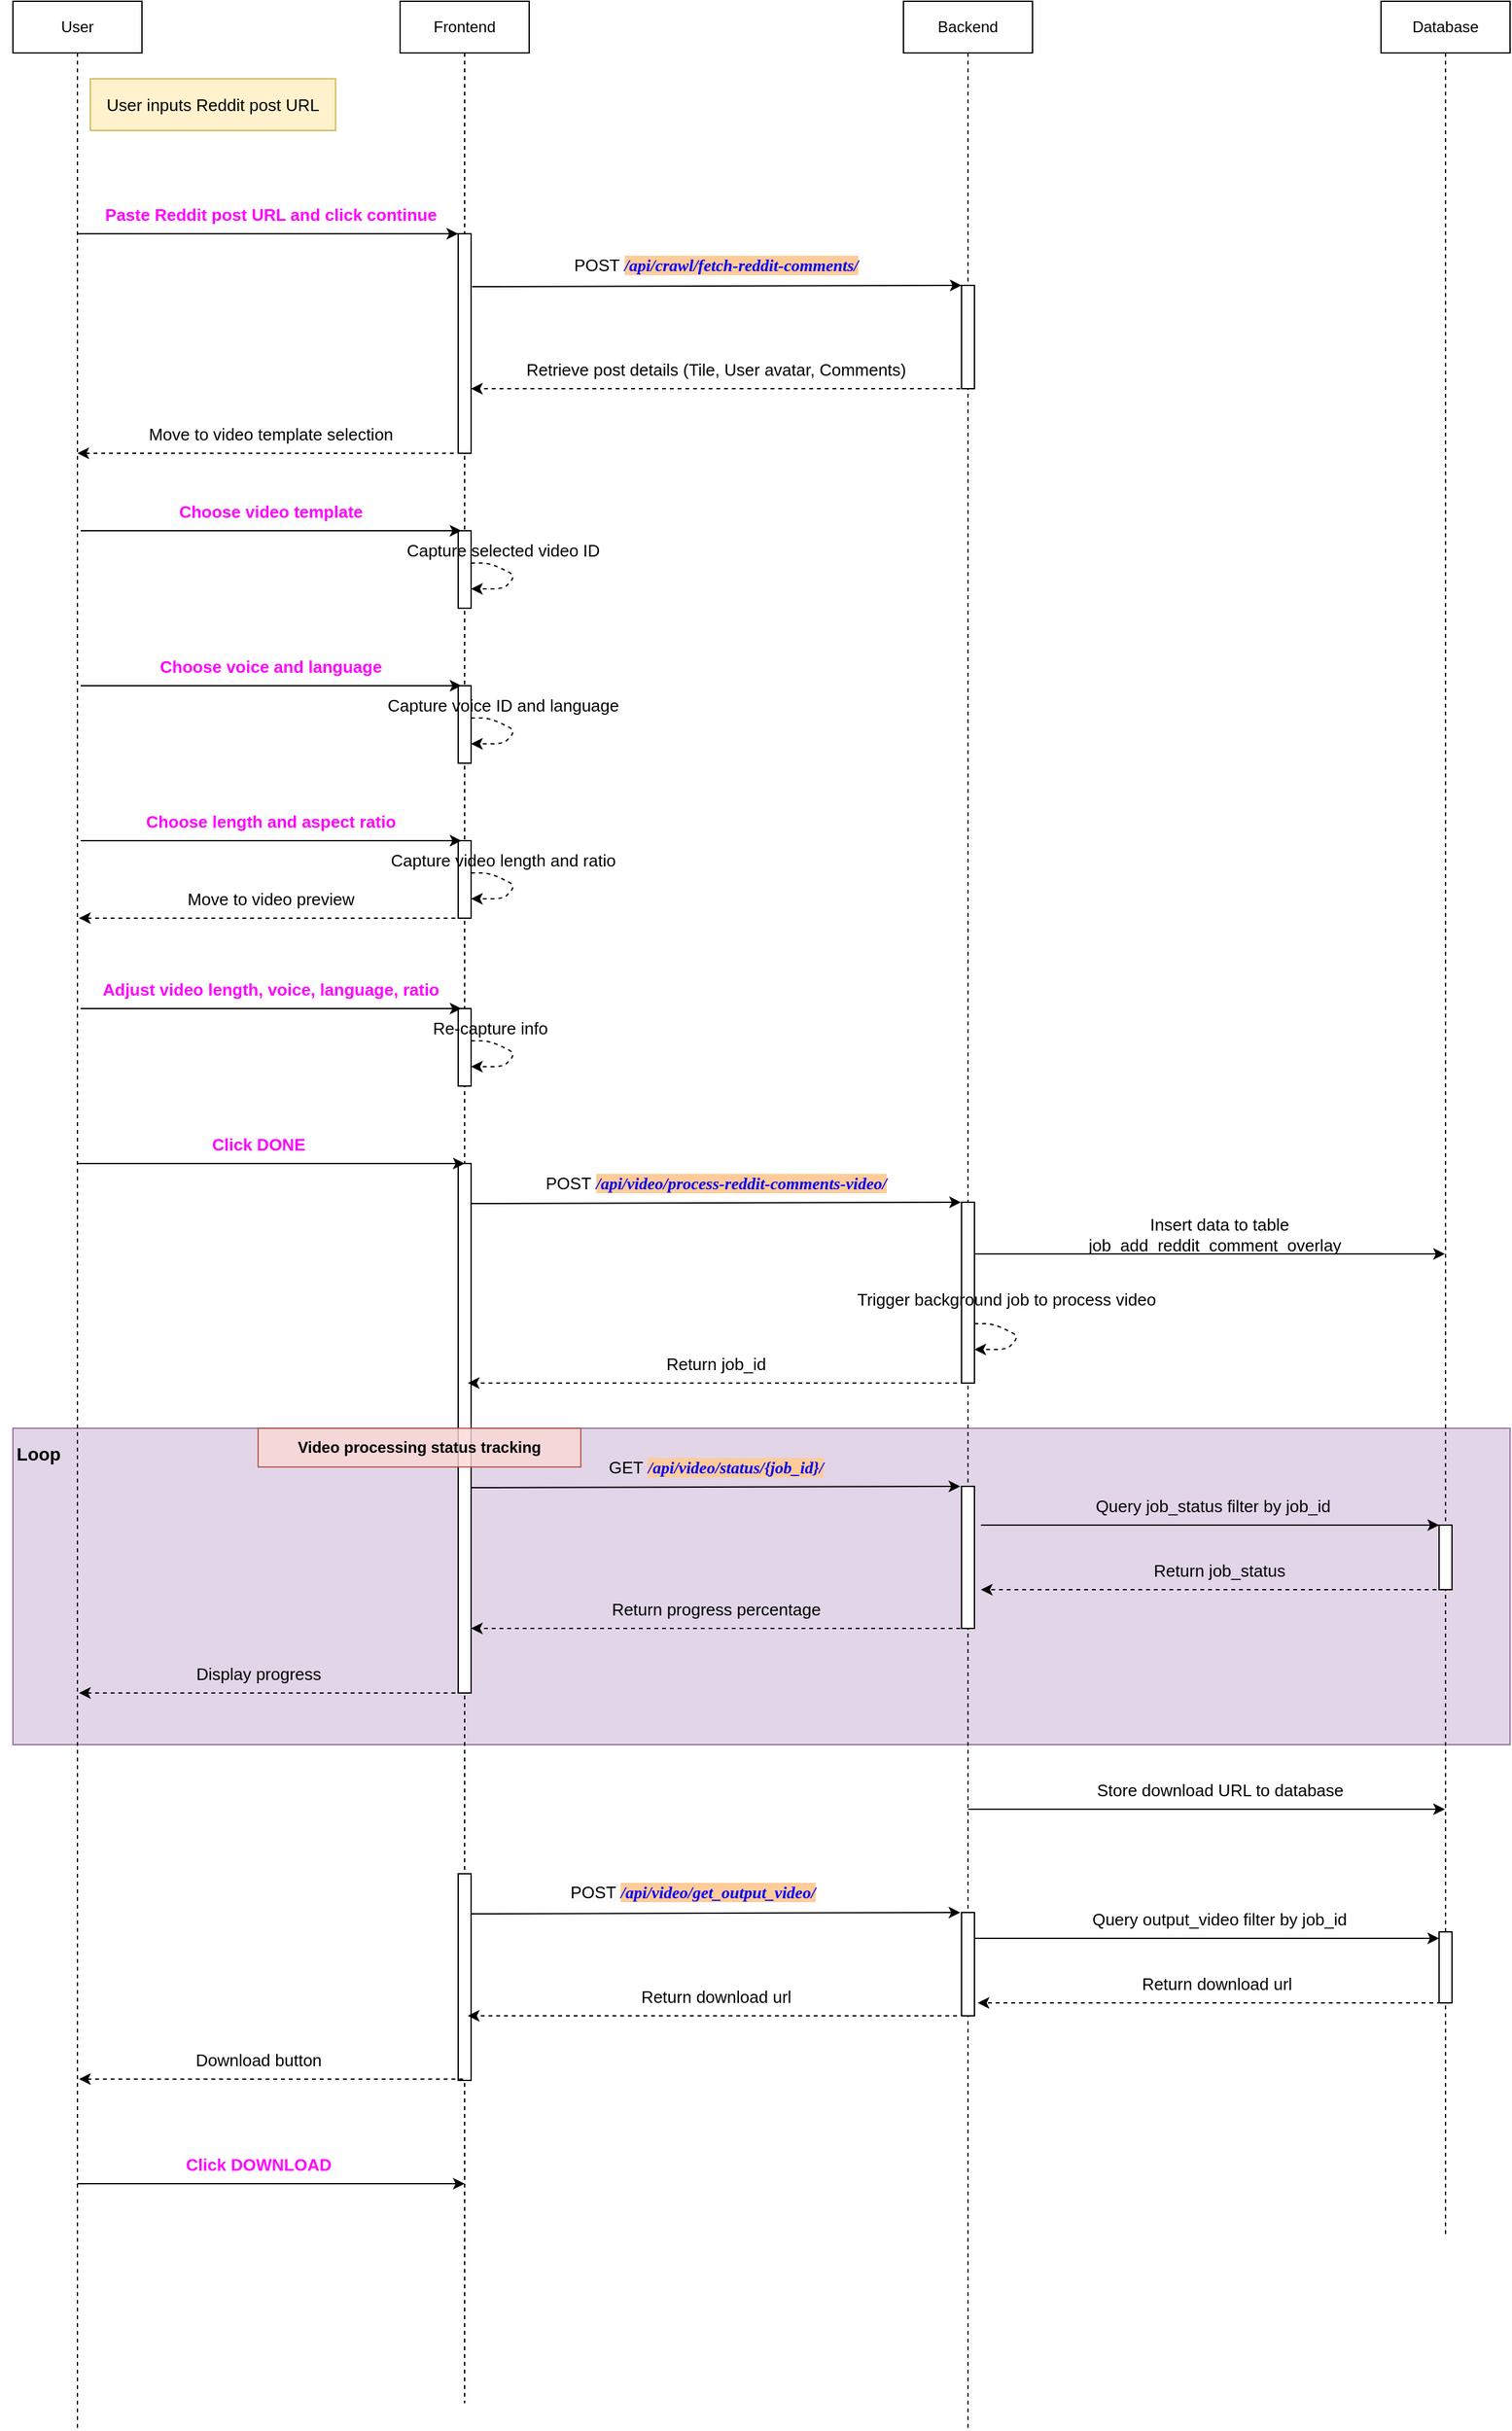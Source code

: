 <mxfile version="22.1.22" type="embed">
  <diagram name="Page-1" id="2YBvvXClWsGukQMizWep">
    <mxGraphModel dx="2202" dy="752" grid="1" gridSize="10" guides="1" tooltips="1" connect="1" arrows="1" fold="1" page="1" pageScale="1" pageWidth="850" pageHeight="1100" math="0" shadow="0">
      <root>
        <mxCell id="0" />
        <mxCell id="1" parent="0" />
        <mxCell id="Lk89NqeJCPw3DJM_zRsA-82" value="" style="rounded=0;whiteSpace=wrap;html=1;fillColor=#e1d5e7;strokeColor=#9673a6;" parent="1" vertex="1">
          <mxGeometry x="-100" y="1145" width="1160" height="245" as="geometry" />
        </mxCell>
        <mxCell id="Lk89NqeJCPw3DJM_zRsA-50" value="Move to video preview" style="text;html=1;align=center;verticalAlign=middle;whiteSpace=wrap;rounded=0;fontSize=13;" parent="1" vertex="1">
          <mxGeometry x="-20" y="720" width="240" height="30" as="geometry" />
        </mxCell>
        <mxCell id="Lk89NqeJCPw3DJM_zRsA-79" value="Return progress percentage" style="text;html=1;align=center;verticalAlign=middle;whiteSpace=wrap;rounded=0;fontSize=13;" parent="1" vertex="1">
          <mxGeometry x="210" y="1270" width="470" height="30" as="geometry" />
        </mxCell>
        <mxCell id="Lk89NqeJCPw3DJM_zRsA-70" value="Return job_id" style="text;html=1;align=center;verticalAlign=middle;whiteSpace=wrap;rounded=0;fontSize=13;" parent="1" vertex="1">
          <mxGeometry x="210" y="1080" width="470" height="30" as="geometry" />
        </mxCell>
        <mxCell id="Lk89NqeJCPw3DJM_zRsA-62" value="&lt;font style=&quot;font-size: 13px;&quot;&gt;POST&lt;b&gt; &lt;i&gt;&lt;font style=&quot;background-color: rgb(255, 204, 153); color: rgb(0, 0, 255);&quot; face=&quot;Comic Sans MS&quot;&gt;/api/video/process-reddit-comments-video/&lt;/font&gt;&lt;/i&gt;&lt;/b&gt;&lt;/font&gt;" style="text;html=1;align=center;verticalAlign=middle;whiteSpace=wrap;rounded=0;" parent="1" vertex="1">
          <mxGeometry x="200" y="940" width="490" height="30" as="geometry" />
        </mxCell>
        <mxCell id="Lk89NqeJCPw3DJM_zRsA-12" value="Retrieve post details (Tile, User avatar, Comments)" style="text;html=1;align=center;verticalAlign=middle;whiteSpace=wrap;rounded=0;fontSize=13;" parent="1" vertex="1">
          <mxGeometry x="210" y="310" width="470" height="30" as="geometry" />
        </mxCell>
        <mxCell id="Lk89NqeJCPw3DJM_zRsA-10" value="&lt;font style=&quot;font-size: 13px;&quot;&gt;POST&lt;b&gt; &lt;i&gt;&lt;font style=&quot;background-color: rgb(255, 204, 153); color: rgb(0, 0, 255);&quot; face=&quot;Comic Sans MS&quot;&gt;/api/crawl/fetch-reddit-comments/&lt;/font&gt;&lt;/i&gt;&lt;/b&gt;&lt;/font&gt;" style="text;html=1;align=center;verticalAlign=middle;whiteSpace=wrap;rounded=0;" parent="1" vertex="1">
          <mxGeometry x="200" y="229" width="490" height="30" as="geometry" />
        </mxCell>
        <mxCell id="aM9ryv3xv72pqoxQDRHE-1" value="User" style="shape=umlLifeline;perimeter=lifelinePerimeter;whiteSpace=wrap;html=1;container=0;dropTarget=0;collapsible=0;recursiveResize=0;outlineConnect=0;portConstraint=eastwest;newEdgeStyle={&quot;edgeStyle&quot;:&quot;elbowEdgeStyle&quot;,&quot;elbow&quot;:&quot;vertical&quot;,&quot;curved&quot;:0,&quot;rounded&quot;:0};" parent="1" vertex="1">
          <mxGeometry x="-100" y="40" width="100" height="1880" as="geometry" />
        </mxCell>
        <mxCell id="aM9ryv3xv72pqoxQDRHE-5" value="Frontend" style="shape=umlLifeline;perimeter=lifelinePerimeter;whiteSpace=wrap;html=1;container=0;dropTarget=0;collapsible=0;recursiveResize=0;outlineConnect=0;portConstraint=eastwest;newEdgeStyle={&quot;edgeStyle&quot;:&quot;elbowEdgeStyle&quot;,&quot;elbow&quot;:&quot;vertical&quot;,&quot;curved&quot;:0,&quot;rounded&quot;:0};" parent="1" vertex="1">
          <mxGeometry x="200" y="40" width="100" height="1860" as="geometry" />
        </mxCell>
        <mxCell id="aM9ryv3xv72pqoxQDRHE-6" value="" style="html=1;points=[];perimeter=orthogonalPerimeter;outlineConnect=0;targetShapes=umlLifeline;portConstraint=eastwest;newEdgeStyle={&quot;edgeStyle&quot;:&quot;elbowEdgeStyle&quot;,&quot;elbow&quot;:&quot;vertical&quot;,&quot;curved&quot;:0,&quot;rounded&quot;:0};" parent="aM9ryv3xv72pqoxQDRHE-5" vertex="1">
          <mxGeometry x="45" y="180" width="10" height="170" as="geometry" />
        </mxCell>
        <mxCell id="Lk89NqeJCPw3DJM_zRsA-20" value="" style="html=1;points=[];perimeter=orthogonalPerimeter;outlineConnect=0;targetShapes=umlLifeline;portConstraint=eastwest;newEdgeStyle={&quot;edgeStyle&quot;:&quot;elbowEdgeStyle&quot;,&quot;elbow&quot;:&quot;vertical&quot;,&quot;curved&quot;:0,&quot;rounded&quot;:0};" parent="aM9ryv3xv72pqoxQDRHE-5" vertex="1">
          <mxGeometry x="45" y="410" width="10" height="60" as="geometry" />
        </mxCell>
        <mxCell id="Lk89NqeJCPw3DJM_zRsA-59" value="" style="html=1;points=[];perimeter=orthogonalPerimeter;outlineConnect=0;targetShapes=umlLifeline;portConstraint=eastwest;newEdgeStyle={&quot;edgeStyle&quot;:&quot;elbowEdgeStyle&quot;,&quot;elbow&quot;:&quot;vertical&quot;,&quot;curved&quot;:0,&quot;rounded&quot;:0};" parent="aM9ryv3xv72pqoxQDRHE-5" vertex="1">
          <mxGeometry x="45" y="900" width="10" height="410" as="geometry" />
        </mxCell>
        <mxCell id="Lk89NqeJCPw3DJM_zRsA-91" value="" style="html=1;points=[];perimeter=orthogonalPerimeter;outlineConnect=0;targetShapes=umlLifeline;portConstraint=eastwest;newEdgeStyle={&quot;edgeStyle&quot;:&quot;elbowEdgeStyle&quot;,&quot;elbow&quot;:&quot;vertical&quot;,&quot;curved&quot;:0,&quot;rounded&quot;:0};" parent="aM9ryv3xv72pqoxQDRHE-5" vertex="1">
          <mxGeometry x="45" y="1450" width="10" height="160" as="geometry" />
        </mxCell>
        <mxCell id="Lk89NqeJCPw3DJM_zRsA-2" value="Backend" style="shape=umlLifeline;perimeter=lifelinePerimeter;whiteSpace=wrap;html=1;container=0;dropTarget=0;collapsible=0;recursiveResize=0;outlineConnect=0;portConstraint=eastwest;newEdgeStyle={&quot;edgeStyle&quot;:&quot;elbowEdgeStyle&quot;,&quot;elbow&quot;:&quot;vertical&quot;,&quot;curved&quot;:0,&quot;rounded&quot;:0};" parent="1" vertex="1">
          <mxGeometry x="590" y="40" width="100" height="1880" as="geometry" />
        </mxCell>
        <mxCell id="Lk89NqeJCPw3DJM_zRsA-3" value="" style="html=1;points=[];perimeter=orthogonalPerimeter;outlineConnect=0;targetShapes=umlLifeline;portConstraint=eastwest;newEdgeStyle={&quot;edgeStyle&quot;:&quot;elbowEdgeStyle&quot;,&quot;elbow&quot;:&quot;vertical&quot;,&quot;curved&quot;:0,&quot;rounded&quot;:0};" parent="Lk89NqeJCPw3DJM_zRsA-2" vertex="1">
          <mxGeometry x="45" y="220" width="10" height="80" as="geometry" />
        </mxCell>
        <mxCell id="Lk89NqeJCPw3DJM_zRsA-60" value="" style="html=1;points=[];perimeter=orthogonalPerimeter;outlineConnect=0;targetShapes=umlLifeline;portConstraint=eastwest;newEdgeStyle={&quot;edgeStyle&quot;:&quot;elbowEdgeStyle&quot;,&quot;elbow&quot;:&quot;vertical&quot;,&quot;curved&quot;:0,&quot;rounded&quot;:0};" parent="Lk89NqeJCPw3DJM_zRsA-2" vertex="1">
          <mxGeometry x="45" y="930" width="10" height="140" as="geometry" />
        </mxCell>
        <mxCell id="Lk89NqeJCPw3DJM_zRsA-68" value="" style="html=1;points=[];perimeter=orthogonalPerimeter;outlineConnect=0;targetShapes=umlLifeline;portConstraint=eastwest;newEdgeStyle={&quot;edgeStyle&quot;:&quot;elbowEdgeStyle&quot;,&quot;elbow&quot;:&quot;vertical&quot;,&quot;curved&quot;:0,&quot;rounded&quot;:0};" parent="Lk89NqeJCPw3DJM_zRsA-2" vertex="1">
          <mxGeometry x="45" y="1150" width="10" height="110" as="geometry" />
        </mxCell>
        <mxCell id="Lk89NqeJCPw3DJM_zRsA-85" value="" style="html=1;points=[];perimeter=orthogonalPerimeter;outlineConnect=0;targetShapes=umlLifeline;portConstraint=eastwest;newEdgeStyle={&quot;edgeStyle&quot;:&quot;elbowEdgeStyle&quot;,&quot;elbow&quot;:&quot;vertical&quot;,&quot;curved&quot;:0,&quot;rounded&quot;:0};" parent="Lk89NqeJCPw3DJM_zRsA-2" vertex="1">
          <mxGeometry x="45" y="1400" width="10" as="geometry" />
        </mxCell>
        <mxCell id="Lk89NqeJCPw3DJM_zRsA-92" value="" style="html=1;points=[];perimeter=orthogonalPerimeter;outlineConnect=0;targetShapes=umlLifeline;portConstraint=eastwest;newEdgeStyle={&quot;edgeStyle&quot;:&quot;elbowEdgeStyle&quot;,&quot;elbow&quot;:&quot;vertical&quot;,&quot;curved&quot;:0,&quot;rounded&quot;:0};" parent="Lk89NqeJCPw3DJM_zRsA-2" vertex="1">
          <mxGeometry x="45" y="1480" width="10" height="80" as="geometry" />
        </mxCell>
        <mxCell id="Lk89NqeJCPw3DJM_zRsA-4" value="Database" style="shape=umlLifeline;perimeter=lifelinePerimeter;whiteSpace=wrap;html=1;container=0;dropTarget=0;collapsible=0;recursiveResize=0;outlineConnect=0;portConstraint=eastwest;newEdgeStyle={&quot;edgeStyle&quot;:&quot;elbowEdgeStyle&quot;,&quot;elbow&quot;:&quot;vertical&quot;,&quot;curved&quot;:0,&quot;rounded&quot;:0};" parent="1" vertex="1">
          <mxGeometry x="960" y="40" width="100" height="1730" as="geometry" />
        </mxCell>
        <mxCell id="Lk89NqeJCPw3DJM_zRsA-73" value="" style="html=1;points=[];perimeter=orthogonalPerimeter;outlineConnect=0;targetShapes=umlLifeline;portConstraint=eastwest;newEdgeStyle={&quot;edgeStyle&quot;:&quot;elbowEdgeStyle&quot;,&quot;elbow&quot;:&quot;vertical&quot;,&quot;curved&quot;:0,&quot;rounded&quot;:0};" parent="Lk89NqeJCPw3DJM_zRsA-4" vertex="1">
          <mxGeometry x="45" y="1180" width="10" height="50" as="geometry" />
        </mxCell>
        <mxCell id="Lk89NqeJCPw3DJM_zRsA-96" value="" style="html=1;points=[];perimeter=orthogonalPerimeter;outlineConnect=0;targetShapes=umlLifeline;portConstraint=eastwest;newEdgeStyle={&quot;edgeStyle&quot;:&quot;elbowEdgeStyle&quot;,&quot;elbow&quot;:&quot;vertical&quot;,&quot;curved&quot;:0,&quot;rounded&quot;:0};" parent="Lk89NqeJCPw3DJM_zRsA-4" vertex="1">
          <mxGeometry x="45" y="1495" width="10" height="55" as="geometry" />
        </mxCell>
        <mxCell id="Lk89NqeJCPw3DJM_zRsA-6" value="User inputs Reddit post URL" style="rounded=0;whiteSpace=wrap;html=1;fillColor=#fff2cc;strokeColor=#d6b656;fontSize=13;" parent="1" vertex="1">
          <mxGeometry x="-40" y="100" width="190" height="40" as="geometry" />
        </mxCell>
        <mxCell id="Lk89NqeJCPw3DJM_zRsA-7" value="&lt;font style=&quot;color: rgb(255, 0, 255);&quot;&gt;Paste Reddit post URL and click continue&lt;/font&gt;" style="text;html=1;align=center;verticalAlign=middle;whiteSpace=wrap;rounded=0;fontSize=13;fontColor=#99FF99;fontStyle=1" parent="1" vertex="1">
          <mxGeometry x="-30" y="190" width="260" height="30" as="geometry" />
        </mxCell>
        <mxCell id="Lk89NqeJCPw3DJM_zRsA-8" value="" style="endArrow=classic;html=1;rounded=0;" parent="1" source="aM9ryv3xv72pqoxQDRHE-1" edge="1">
          <mxGeometry width="50" height="50" relative="1" as="geometry">
            <mxPoint x="70" y="220" as="sourcePoint" />
            <mxPoint x="245" y="220" as="targetPoint" />
          </mxGeometry>
        </mxCell>
        <mxCell id="Lk89NqeJCPw3DJM_zRsA-9" value="" style="endArrow=classic;html=1;rounded=0;exitX=0.114;exitY=1.067;exitDx=0;exitDy=0;exitPerimeter=0;" parent="1" source="Lk89NqeJCPw3DJM_zRsA-10" edge="1">
          <mxGeometry width="50" height="50" relative="1" as="geometry">
            <mxPoint x="270" y="260" as="sourcePoint" />
            <mxPoint x="635" y="260" as="targetPoint" />
          </mxGeometry>
        </mxCell>
        <mxCell id="Lk89NqeJCPw3DJM_zRsA-11" value="" style="endArrow=classic;html=1;rounded=0;dashed=1;strokeWidth=1;" parent="1" target="aM9ryv3xv72pqoxQDRHE-6" edge="1">
          <mxGeometry width="50" height="50" relative="1" as="geometry">
            <mxPoint x="640" y="340" as="sourcePoint" />
            <mxPoint x="260" y="340" as="targetPoint" />
            <Array as="points">
              <mxPoint x="430.5" y="340" />
            </Array>
          </mxGeometry>
        </mxCell>
        <mxCell id="Lk89NqeJCPw3DJM_zRsA-13" value="" style="endArrow=classic;html=1;rounded=0;dashed=1;strokeWidth=1;" parent="1" target="aM9ryv3xv72pqoxQDRHE-1" edge="1">
          <mxGeometry width="50" height="50" relative="1" as="geometry">
            <mxPoint x="247.5" y="390" as="sourcePoint" />
            <mxPoint x="-40" y="390" as="targetPoint" />
            <Array as="points">
              <mxPoint x="38" y="390" />
            </Array>
          </mxGeometry>
        </mxCell>
        <mxCell id="Lk89NqeJCPw3DJM_zRsA-14" value="Move to video template selection" style="text;html=1;align=center;verticalAlign=middle;whiteSpace=wrap;rounded=0;fontSize=13;" parent="1" vertex="1">
          <mxGeometry x="-20" y="360" width="240" height="30" as="geometry" />
        </mxCell>
        <mxCell id="Lk89NqeJCPw3DJM_zRsA-21" value="" style="endArrow=classic;html=1;rounded=0;" parent="1" edge="1">
          <mxGeometry width="50" height="50" relative="1" as="geometry">
            <mxPoint x="-47.5" y="450" as="sourcePoint" />
            <mxPoint x="247.5" y="450" as="targetPoint" />
          </mxGeometry>
        </mxCell>
        <mxCell id="Lk89NqeJCPw3DJM_zRsA-22" value="&lt;font style=&quot;color: rgb(255, 0, 255);&quot;&gt;&lt;b&gt;Choose video template&lt;/b&gt;&lt;/font&gt;" style="text;html=1;align=center;verticalAlign=middle;whiteSpace=wrap;rounded=0;fontSize=13;" parent="1" vertex="1">
          <mxGeometry x="-20" y="420" width="240" height="30" as="geometry" />
        </mxCell>
        <mxCell id="Lk89NqeJCPw3DJM_zRsA-25" value="" style="endArrow=classic;html=1;rounded=1;curved=0;dashed=1;" parent="1" edge="1">
          <mxGeometry width="50" height="50" relative="1" as="geometry">
            <mxPoint x="255" y="475" as="sourcePoint" />
            <mxPoint x="255" y="495" as="targetPoint" />
            <Array as="points">
              <mxPoint x="270" y="475" />
              <mxPoint x="290" y="485" />
              <mxPoint x="280" y="495" />
            </Array>
          </mxGeometry>
        </mxCell>
        <mxCell id="Lk89NqeJCPw3DJM_zRsA-28" value="&lt;font style=&quot;font-size: 13px;&quot;&gt;Capture selected video ID&lt;/font&gt;" style="text;html=1;align=center;verticalAlign=middle;whiteSpace=wrap;rounded=0;" parent="1" vertex="1">
          <mxGeometry x="180" y="450" width="200" height="30" as="geometry" />
        </mxCell>
        <mxCell id="Lk89NqeJCPw3DJM_zRsA-38" value="" style="html=1;points=[];perimeter=orthogonalPerimeter;outlineConnect=0;targetShapes=umlLifeline;portConstraint=eastwest;newEdgeStyle={&quot;edgeStyle&quot;:&quot;elbowEdgeStyle&quot;,&quot;elbow&quot;:&quot;vertical&quot;,&quot;curved&quot;:0,&quot;rounded&quot;:0};" parent="1" vertex="1">
          <mxGeometry x="245" y="570" width="10" height="60" as="geometry" />
        </mxCell>
        <mxCell id="Lk89NqeJCPw3DJM_zRsA-39" value="" style="endArrow=classic;html=1;rounded=0;" parent="1" edge="1">
          <mxGeometry width="50" height="50" relative="1" as="geometry">
            <mxPoint x="-47.5" y="570" as="sourcePoint" />
            <mxPoint x="247.5" y="570" as="targetPoint" />
          </mxGeometry>
        </mxCell>
        <mxCell id="Lk89NqeJCPw3DJM_zRsA-40" value="&lt;font style=&quot;color: rgb(255, 0, 255);&quot;&gt;&lt;b&gt;Choose voice and language&lt;/b&gt;&lt;/font&gt;" style="text;html=1;align=center;verticalAlign=middle;whiteSpace=wrap;rounded=0;fontSize=13;" parent="1" vertex="1">
          <mxGeometry x="-20" y="540" width="240" height="30" as="geometry" />
        </mxCell>
        <mxCell id="Lk89NqeJCPw3DJM_zRsA-41" value="" style="endArrow=classic;html=1;rounded=1;curved=0;dashed=1;" parent="1" edge="1">
          <mxGeometry width="50" height="50" relative="1" as="geometry">
            <mxPoint x="255" y="595" as="sourcePoint" />
            <mxPoint x="255" y="615" as="targetPoint" />
            <Array as="points">
              <mxPoint x="270" y="595" />
              <mxPoint x="290" y="605" />
              <mxPoint x="280" y="615" />
            </Array>
          </mxGeometry>
        </mxCell>
        <mxCell id="Lk89NqeJCPw3DJM_zRsA-42" value="&lt;font style=&quot;font-size: 13px;&quot;&gt;Capture voice ID and language&lt;/font&gt;" style="text;html=1;align=center;verticalAlign=middle;whiteSpace=wrap;rounded=0;" parent="1" vertex="1">
          <mxGeometry x="180" y="570" width="200" height="30" as="geometry" />
        </mxCell>
        <mxCell id="Lk89NqeJCPw3DJM_zRsA-43" value="" style="html=1;points=[];perimeter=orthogonalPerimeter;outlineConnect=0;targetShapes=umlLifeline;portConstraint=eastwest;newEdgeStyle={&quot;edgeStyle&quot;:&quot;elbowEdgeStyle&quot;,&quot;elbow&quot;:&quot;vertical&quot;,&quot;curved&quot;:0,&quot;rounded&quot;:0};" parent="1" vertex="1">
          <mxGeometry x="245" y="690" width="10" height="60" as="geometry" />
        </mxCell>
        <mxCell id="Lk89NqeJCPw3DJM_zRsA-44" value="" style="endArrow=classic;html=1;rounded=0;" parent="1" edge="1">
          <mxGeometry width="50" height="50" relative="1" as="geometry">
            <mxPoint x="-47.5" y="690" as="sourcePoint" />
            <mxPoint x="247.5" y="690" as="targetPoint" />
          </mxGeometry>
        </mxCell>
        <mxCell id="Lk89NqeJCPw3DJM_zRsA-45" value="&lt;font style=&quot;color: rgb(255, 0, 255);&quot;&gt;&lt;b&gt;Choose length and aspect ratio&lt;/b&gt;&lt;/font&gt;" style="text;html=1;align=center;verticalAlign=middle;whiteSpace=wrap;rounded=0;fontSize=13;" parent="1" vertex="1">
          <mxGeometry x="-20" y="660" width="240" height="30" as="geometry" />
        </mxCell>
        <mxCell id="Lk89NqeJCPw3DJM_zRsA-46" value="" style="endArrow=classic;html=1;rounded=1;curved=0;dashed=1;" parent="1" edge="1">
          <mxGeometry width="50" height="50" relative="1" as="geometry">
            <mxPoint x="255" y="715" as="sourcePoint" />
            <mxPoint x="255" y="735" as="targetPoint" />
            <Array as="points">
              <mxPoint x="270" y="715" />
              <mxPoint x="290" y="725" />
              <mxPoint x="280" y="735" />
            </Array>
          </mxGeometry>
        </mxCell>
        <mxCell id="Lk89NqeJCPw3DJM_zRsA-47" value="&lt;font style=&quot;font-size: 13px;&quot;&gt;Capture video length and ratio&lt;/font&gt;" style="text;html=1;align=center;verticalAlign=middle;whiteSpace=wrap;rounded=0;" parent="1" vertex="1">
          <mxGeometry x="180" y="690" width="200" height="30" as="geometry" />
        </mxCell>
        <mxCell id="Lk89NqeJCPw3DJM_zRsA-49" value="" style="endArrow=classic;html=1;rounded=0;dashed=1;strokeWidth=1;" parent="1" edge="1">
          <mxGeometry width="50" height="50" relative="1" as="geometry">
            <mxPoint x="248.75" y="750" as="sourcePoint" />
            <mxPoint x="-48.75" y="750" as="targetPoint" />
            <Array as="points">
              <mxPoint x="39.25" y="750" />
            </Array>
          </mxGeometry>
        </mxCell>
        <mxCell id="Lk89NqeJCPw3DJM_zRsA-51" value="" style="html=1;points=[];perimeter=orthogonalPerimeter;outlineConnect=0;targetShapes=umlLifeline;portConstraint=eastwest;newEdgeStyle={&quot;edgeStyle&quot;:&quot;elbowEdgeStyle&quot;,&quot;elbow&quot;:&quot;vertical&quot;,&quot;curved&quot;:0,&quot;rounded&quot;:0};" parent="1" vertex="1">
          <mxGeometry x="245" y="820" width="10" height="60" as="geometry" />
        </mxCell>
        <mxCell id="Lk89NqeJCPw3DJM_zRsA-52" value="" style="endArrow=classic;html=1;rounded=0;" parent="1" edge="1">
          <mxGeometry width="50" height="50" relative="1" as="geometry">
            <mxPoint x="-47.5" y="820" as="sourcePoint" />
            <mxPoint x="247.5" y="820" as="targetPoint" />
          </mxGeometry>
        </mxCell>
        <mxCell id="Lk89NqeJCPw3DJM_zRsA-53" value="&lt;font style=&quot;color: rgb(255, 0, 255);&quot;&gt;&lt;b&gt;Adjust video length, voice, language, ratio&lt;/b&gt;&lt;/font&gt;" style="text;html=1;align=center;verticalAlign=middle;whiteSpace=wrap;rounded=0;fontSize=13;" parent="1" vertex="1">
          <mxGeometry x="-40" y="790" width="280" height="30" as="geometry" />
        </mxCell>
        <mxCell id="Lk89NqeJCPw3DJM_zRsA-54" value="" style="endArrow=classic;html=1;rounded=1;curved=0;dashed=1;" parent="1" edge="1">
          <mxGeometry width="50" height="50" relative="1" as="geometry">
            <mxPoint x="255" y="845" as="sourcePoint" />
            <mxPoint x="255" y="865" as="targetPoint" />
            <Array as="points">
              <mxPoint x="270" y="845" />
              <mxPoint x="290" y="855" />
              <mxPoint x="280" y="865" />
            </Array>
          </mxGeometry>
        </mxCell>
        <mxCell id="Lk89NqeJCPw3DJM_zRsA-55" value="&lt;font style=&quot;font-size: 13px;&quot;&gt;Re-capture info&lt;/font&gt;" style="text;html=1;align=center;verticalAlign=middle;whiteSpace=wrap;rounded=0;" parent="1" vertex="1">
          <mxGeometry x="170" y="820" width="200" height="30" as="geometry" />
        </mxCell>
        <mxCell id="Lk89NqeJCPw3DJM_zRsA-56" value="" style="endArrow=classic;html=1;rounded=0;" parent="1" edge="1">
          <mxGeometry width="50" height="50" relative="1" as="geometry">
            <mxPoint x="-50" y="940" as="sourcePoint" />
            <mxPoint x="250" y="940" as="targetPoint" />
          </mxGeometry>
        </mxCell>
        <mxCell id="Lk89NqeJCPw3DJM_zRsA-57" value="&lt;b&gt;&lt;font style=&quot;color: rgb(255, 0, 255);&quot;&gt;Click DONE&lt;/font&gt;&lt;/b&gt;" style="text;html=1;align=center;verticalAlign=middle;resizable=0;points=[];autosize=1;strokeColor=none;fillColor=none;fontSize=13;" parent="1" vertex="1">
          <mxGeometry x="40" y="910" width="100" height="30" as="geometry" />
        </mxCell>
        <mxCell id="Lk89NqeJCPw3DJM_zRsA-61" value="" style="endArrow=classic;html=1;rounded=0;exitX=0.114;exitY=1.067;exitDx=0;exitDy=0;exitPerimeter=0;" parent="1" edge="1">
          <mxGeometry width="50" height="50" relative="1" as="geometry">
            <mxPoint x="255.5" y="971" as="sourcePoint" />
            <mxPoint x="634.5" y="970" as="targetPoint" />
          </mxGeometry>
        </mxCell>
        <mxCell id="Lk89NqeJCPw3DJM_zRsA-64" value="" style="endArrow=classic;html=1;rounded=1;curved=0;dashed=1;" parent="1" edge="1">
          <mxGeometry width="50" height="50" relative="1" as="geometry">
            <mxPoint x="645" y="1064" as="sourcePoint" />
            <mxPoint x="645" y="1084" as="targetPoint" />
            <Array as="points">
              <mxPoint x="660" y="1064" />
              <mxPoint x="680" y="1074" />
              <mxPoint x="670" y="1084" />
            </Array>
          </mxGeometry>
        </mxCell>
        <mxCell id="Lk89NqeJCPw3DJM_zRsA-65" value="Trigger background job to process video" style="text;html=1;align=center;verticalAlign=middle;whiteSpace=wrap;rounded=0;fontSize=13;" parent="1" vertex="1">
          <mxGeometry x="530" y="1030" width="280" height="30" as="geometry" />
        </mxCell>
        <mxCell id="Lk89NqeJCPw3DJM_zRsA-66" value="" style="endArrow=classic;html=1;rounded=0;" parent="1" target="Lk89NqeJCPw3DJM_zRsA-4" edge="1">
          <mxGeometry width="50" height="50" relative="1" as="geometry">
            <mxPoint x="645" y="1010" as="sourcePoint" />
            <mxPoint x="1005" y="1010" as="targetPoint" />
          </mxGeometry>
        </mxCell>
        <mxCell id="Lk89NqeJCPw3DJM_zRsA-67" value="Insert data to table job_add_reddit_comment_overlay&amp;nbsp;&amp;nbsp;" style="text;html=1;align=center;verticalAlign=middle;whiteSpace=wrap;rounded=0;fontSize=13;" parent="1" vertex="1">
          <mxGeometry x="705" y="980" width="260" height="30" as="geometry" />
        </mxCell>
        <mxCell id="Lk89NqeJCPw3DJM_zRsA-69" value="" style="endArrow=classic;html=1;rounded=0;dashed=1;strokeWidth=1;" parent="1" edge="1">
          <mxGeometry width="50" height="50" relative="1" as="geometry">
            <mxPoint x="637.5" y="1110" as="sourcePoint" />
            <mxPoint x="252.5" y="1110" as="targetPoint" />
            <Array as="points">
              <mxPoint x="428" y="1110" />
            </Array>
          </mxGeometry>
        </mxCell>
        <mxCell id="Lk89NqeJCPw3DJM_zRsA-71" value="" style="endArrow=classic;html=1;rounded=0;exitX=0.114;exitY=1.067;exitDx=0;exitDy=0;exitPerimeter=0;" parent="1" edge="1">
          <mxGeometry width="50" height="50" relative="1" as="geometry">
            <mxPoint x="255" y="1191" as="sourcePoint" />
            <mxPoint x="634" y="1190" as="targetPoint" />
          </mxGeometry>
        </mxCell>
        <mxCell id="Lk89NqeJCPw3DJM_zRsA-74" value="" style="endArrow=classic;html=1;rounded=0;" parent="1" edge="1">
          <mxGeometry width="50" height="50" relative="1" as="geometry">
            <mxPoint x="650" y="1220" as="sourcePoint" />
            <mxPoint x="1005" y="1220" as="targetPoint" />
          </mxGeometry>
        </mxCell>
        <mxCell id="Lk89NqeJCPw3DJM_zRsA-75" value="Query job_status filter by job_id" style="text;html=1;align=center;verticalAlign=middle;whiteSpace=wrap;rounded=0;fontSize=13;" parent="1" vertex="1">
          <mxGeometry x="700" y="1190" width="260" height="30" as="geometry" />
        </mxCell>
        <mxCell id="Lk89NqeJCPw3DJM_zRsA-76" value="" style="endArrow=classic;html=1;rounded=0;dashed=1;strokeWidth=1;" parent="1" edge="1">
          <mxGeometry width="50" height="50" relative="1" as="geometry">
            <mxPoint x="1015" y="1270" as="sourcePoint" />
            <mxPoint x="650" y="1270" as="targetPoint" />
            <Array as="points">
              <mxPoint x="805.5" y="1270" />
            </Array>
          </mxGeometry>
        </mxCell>
        <mxCell id="Lk89NqeJCPw3DJM_zRsA-77" value="Return job_status" style="text;html=1;align=center;verticalAlign=middle;whiteSpace=wrap;rounded=0;fontSize=13;" parent="1" vertex="1">
          <mxGeometry x="705" y="1240" width="260" height="30" as="geometry" />
        </mxCell>
        <mxCell id="Lk89NqeJCPw3DJM_zRsA-78" value="" style="endArrow=classic;html=1;rounded=0;dashed=1;strokeWidth=1;" parent="1" edge="1">
          <mxGeometry width="50" height="50" relative="1" as="geometry">
            <mxPoint x="640" y="1300" as="sourcePoint" />
            <mxPoint x="255" y="1300" as="targetPoint" />
            <Array as="points">
              <mxPoint x="430.5" y="1300" />
            </Array>
          </mxGeometry>
        </mxCell>
        <mxCell id="Lk89NqeJCPw3DJM_zRsA-80" value="" style="endArrow=classic;html=1;rounded=0;dashed=1;strokeWidth=1;" parent="1" edge="1">
          <mxGeometry width="50" height="50" relative="1" as="geometry">
            <mxPoint x="248.75" y="1350" as="sourcePoint" />
            <mxPoint x="-48.75" y="1350" as="targetPoint" />
            <Array as="points">
              <mxPoint x="39.25" y="1350" />
            </Array>
          </mxGeometry>
        </mxCell>
        <mxCell id="Lk89NqeJCPw3DJM_zRsA-81" value="Display progress" style="text;html=1;align=center;verticalAlign=middle;resizable=0;points=[];autosize=1;strokeColor=none;fillColor=none;fontSize=13;" parent="1" vertex="1">
          <mxGeometry x="30" y="1320" width="120" height="30" as="geometry" />
        </mxCell>
        <mxCell id="Lk89NqeJCPw3DJM_zRsA-83" value="Loop" style="text;html=1;align=center;verticalAlign=middle;whiteSpace=wrap;rounded=0;fontSize=14;fontStyle=1" parent="1" vertex="1">
          <mxGeometry x="-110" y="1150" width="60" height="30" as="geometry" />
        </mxCell>
        <mxCell id="Lk89NqeJCPw3DJM_zRsA-84" value="Video processing status tracking" style="text;html=1;align=center;verticalAlign=middle;whiteSpace=wrap;rounded=0;fontStyle=1;fillColor=#fad9d5;fillStyle=auto;strokeColor=#ae4132;opacity=80;" parent="1" vertex="1">
          <mxGeometry x="90" y="1145" width="250" height="30" as="geometry" />
        </mxCell>
        <mxCell id="Lk89NqeJCPw3DJM_zRsA-72" value="&lt;font style=&quot;font-size: 13px;&quot;&gt;GET&lt;b&gt;&amp;nbsp;&lt;/b&gt;&lt;/font&gt;&lt;span style=&quot;color: rgb(0, 0, 255); font-family: &amp;quot;Comic Sans MS&amp;quot;; font-size: 13px; font-style: italic; font-weight: 700; background-color: rgb(255, 204, 153);&quot;&gt;/api/video/status/{job_id}/&lt;/span&gt;" style="text;html=1;align=center;verticalAlign=middle;whiteSpace=wrap;rounded=0;" parent="1" vertex="1">
          <mxGeometry x="200" y="1160" width="490" height="30" as="geometry" />
        </mxCell>
        <mxCell id="Lk89NqeJCPw3DJM_zRsA-86" value="" style="endArrow=classic;html=1;rounded=0;" parent="1" edge="1">
          <mxGeometry width="50" height="50" relative="1" as="geometry">
            <mxPoint x="640" y="1440" as="sourcePoint" />
            <mxPoint x="1009.5" y="1440" as="targetPoint" />
          </mxGeometry>
        </mxCell>
        <mxCell id="Lk89NqeJCPw3DJM_zRsA-88" value="Store download URL to database" style="text;html=1;align=center;verticalAlign=middle;resizable=0;points=[];autosize=1;strokeColor=none;fillColor=none;fontSize=13;" parent="1" vertex="1">
          <mxGeometry x="730" y="1410" width="210" height="30" as="geometry" />
        </mxCell>
        <mxCell id="Lk89NqeJCPw3DJM_zRsA-93" value="" style="endArrow=classic;html=1;rounded=0;exitX=0.114;exitY=1.067;exitDx=0;exitDy=0;exitPerimeter=0;" parent="1" edge="1">
          <mxGeometry width="50" height="50" relative="1" as="geometry">
            <mxPoint x="255" y="1521" as="sourcePoint" />
            <mxPoint x="634" y="1520" as="targetPoint" />
          </mxGeometry>
        </mxCell>
        <mxCell id="Lk89NqeJCPw3DJM_zRsA-94" value="&lt;span style=&quot;forced-color-adjust: none; font-variant-ligatures: normal; font-variant-caps: normal; letter-spacing: normal; orphans: 2; text-align: center; text-indent: 0px; text-transform: none; widows: 2; word-spacing: 0px; -webkit-text-stroke-width: 0px; white-space: normal; text-decoration-thickness: initial; text-decoration-style: initial; text-decoration-color: initial; font-size: 13px; background-color: rgb(251, 251, 251);&quot;&gt;POST&amp;nbsp;&lt;/span&gt;&lt;span style=&quot;forced-color-adjust: none; font-variant-ligatures: normal; font-variant-caps: normal; letter-spacing: normal; orphans: 2; text-align: center; text-indent: 0px; text-transform: none; widows: 2; word-spacing: 0px; -webkit-text-stroke-width: 0px; white-space: normal; text-decoration-thickness: initial; text-decoration-style: initial; text-decoration-color: initial; color: rgb(0, 0, 255); font-family: &amp;quot;Comic Sans MS&amp;quot;; font-size: 13px; font-style: italic; font-weight: 700; background-color: rgb(255, 204, 153);&quot;&gt;/api/video/get_output_video/&lt;/span&gt;" style="text;whiteSpace=wrap;html=1;" parent="1" vertex="1">
          <mxGeometry x="330" y="1490" width="230" height="40" as="geometry" />
        </mxCell>
        <mxCell id="Lk89NqeJCPw3DJM_zRsA-97" value="" style="endArrow=classic;html=1;rounded=0;" parent="1" target="Lk89NqeJCPw3DJM_zRsA-96" edge="1">
          <mxGeometry width="50" height="50" relative="1" as="geometry">
            <mxPoint x="645.25" y="1540" as="sourcePoint" />
            <mxPoint x="1000" y="1540" as="targetPoint" />
          </mxGeometry>
        </mxCell>
        <mxCell id="Lk89NqeJCPw3DJM_zRsA-98" value="Query output_video filter by job_id" style="text;html=1;align=center;verticalAlign=middle;whiteSpace=wrap;rounded=0;fontSize=13;" parent="1" vertex="1">
          <mxGeometry x="705" y="1510" width="260" height="30" as="geometry" />
        </mxCell>
        <mxCell id="Lk89NqeJCPw3DJM_zRsA-99" value="" style="endArrow=classic;html=1;rounded=0;dashed=1;strokeWidth=1;" parent="1" edge="1">
          <mxGeometry width="50" height="50" relative="1" as="geometry">
            <mxPoint x="1012.5" y="1590" as="sourcePoint" />
            <mxPoint x="647.5" y="1590" as="targetPoint" />
            <Array as="points">
              <mxPoint x="803" y="1590" />
            </Array>
          </mxGeometry>
        </mxCell>
        <mxCell id="Lk89NqeJCPw3DJM_zRsA-100" value="Return download url" style="text;html=1;align=center;verticalAlign=middle;whiteSpace=wrap;rounded=0;fontSize=13;" parent="1" vertex="1">
          <mxGeometry x="702.5" y="1560" width="260" height="30" as="geometry" />
        </mxCell>
        <mxCell id="Lk89NqeJCPw3DJM_zRsA-101" value="" style="endArrow=classic;html=1;rounded=0;dashed=1;strokeWidth=1;" parent="1" edge="1">
          <mxGeometry width="50" height="50" relative="1" as="geometry">
            <mxPoint x="637.5" y="1600" as="sourcePoint" />
            <mxPoint x="252.5" y="1600" as="targetPoint" />
            <Array as="points">
              <mxPoint x="428" y="1600" />
            </Array>
          </mxGeometry>
        </mxCell>
        <mxCell id="Lk89NqeJCPw3DJM_zRsA-102" value="Return download url" style="text;html=1;align=center;verticalAlign=middle;whiteSpace=wrap;rounded=0;fontSize=13;" parent="1" vertex="1">
          <mxGeometry x="315" y="1570" width="260" height="30" as="geometry" />
        </mxCell>
        <mxCell id="Lk89NqeJCPw3DJM_zRsA-103" value="" style="endArrow=classic;html=1;rounded=0;dashed=1;strokeWidth=1;" parent="1" edge="1">
          <mxGeometry width="50" height="50" relative="1" as="geometry">
            <mxPoint x="248.75" y="1649" as="sourcePoint" />
            <mxPoint x="-48.75" y="1649" as="targetPoint" />
            <Array as="points">
              <mxPoint x="39.25" y="1649" />
            </Array>
          </mxGeometry>
        </mxCell>
        <mxCell id="Lk89NqeJCPw3DJM_zRsA-104" value="Download button" style="text;html=1;align=center;verticalAlign=middle;resizable=0;points=[];autosize=1;strokeColor=none;fillColor=none;fontSize=13;" parent="1" vertex="1">
          <mxGeometry x="30" y="1619" width="120" height="30" as="geometry" />
        </mxCell>
        <mxCell id="Lk89NqeJCPw3DJM_zRsA-105" value="" style="endArrow=classic;html=1;rounded=0;" parent="1" edge="1">
          <mxGeometry width="50" height="50" relative="1" as="geometry">
            <mxPoint x="-50" y="1730" as="sourcePoint" />
            <mxPoint x="250" y="1730" as="targetPoint" />
          </mxGeometry>
        </mxCell>
        <mxCell id="Lk89NqeJCPw3DJM_zRsA-106" value="&lt;b&gt;&lt;font style=&quot;color: rgb(255, 0, 255);&quot;&gt;Click DOWNLOAD&lt;/font&gt;&lt;/b&gt;" style="text;html=1;align=center;verticalAlign=middle;resizable=0;points=[];autosize=1;strokeColor=none;fillColor=none;fontSize=13;" parent="1" vertex="1">
          <mxGeometry x="20" y="1700" width="140" height="30" as="geometry" />
        </mxCell>
      </root>
    </mxGraphModel>
  </diagram>
</mxfile>
